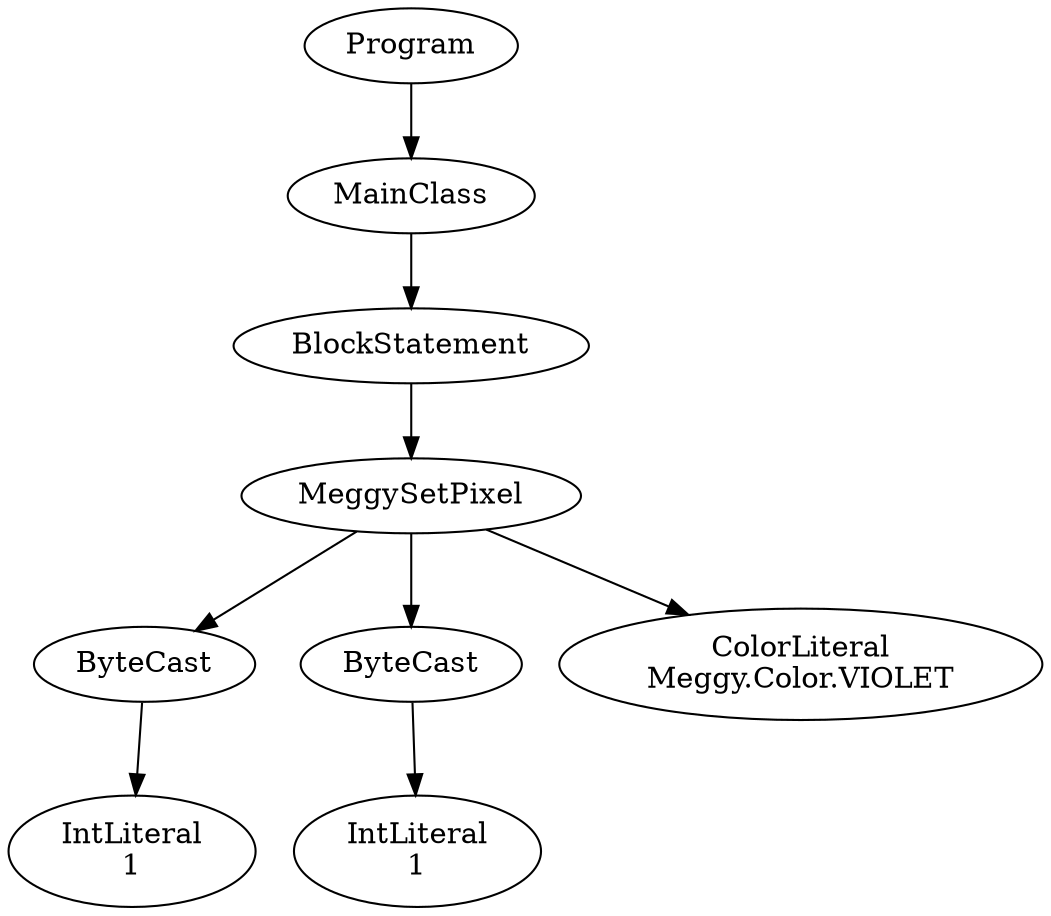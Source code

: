 digraph ASTGraph {
0 [ label="Program" ];
1 [ label="MainClass" ];
0 -> 1
2 [ label="BlockStatement" ];
1 -> 2
3 [ label="MeggySetPixel" ];
2 -> 3
4 [ label="ByteCast" ];
3 -> 4
5 [ label="IntLiteral\n1" ];
4 -> 5
6 [ label="ByteCast" ];
3 -> 6
7 [ label="IntLiteral\n1" ];
6 -> 7
8 [ label="ColorLiteral\nMeggy.Color.VIOLET" ];
3 -> 8
}
